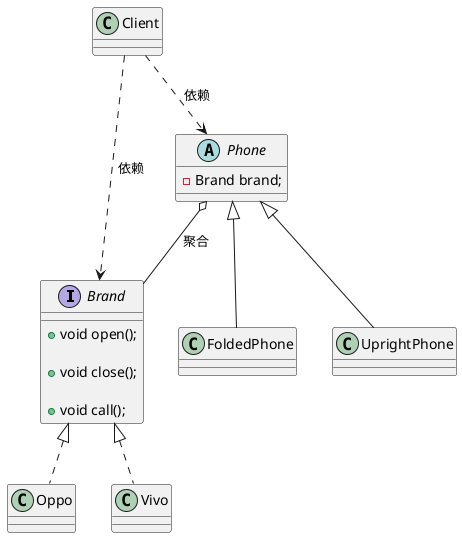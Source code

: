 @startuml
'https://plantuml.com/class-diagram

interface Brand {
    +void open();

    +void close();

    +void call();
}
class Oppo implements Brand {

}
class Vivo implements Brand {

}
abstract class Phone {
    - Brand brand;
}
class FoldedPhone extends Phone {

}
class UprightPhone extends Phone {

}
class Client
Client ..> Phone:依赖
Client ..> Brand:依赖
Phone o-- Brand:聚合
@enduml